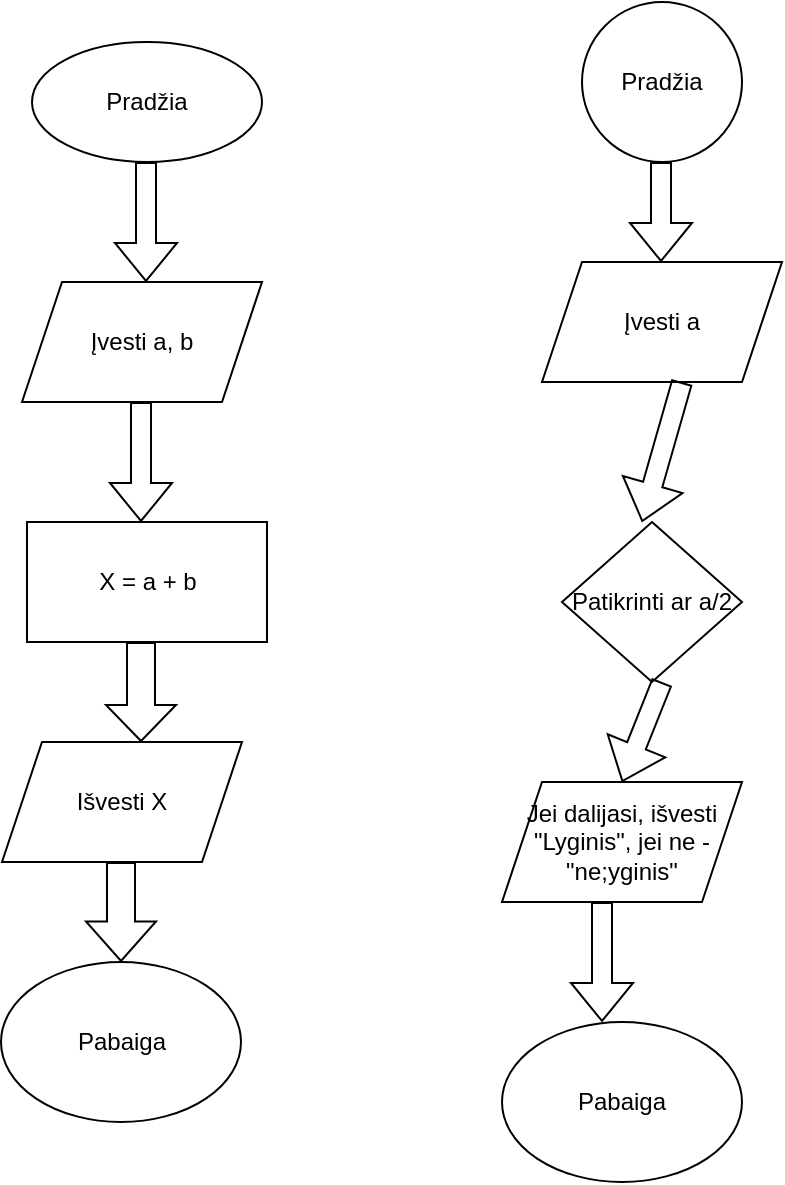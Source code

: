 <mxfile version="24.7.12">
  <diagram name="Page-1" id="z-KV74N64UmRG-ffvRCr">
    <mxGraphModel dx="1050" dy="558" grid="1" gridSize="10" guides="1" tooltips="1" connect="1" arrows="1" fold="1" page="1" pageScale="1" pageWidth="850" pageHeight="1100" math="0" shadow="0">
      <root>
        <mxCell id="0" />
        <mxCell id="1" parent="0" />
        <mxCell id="OUHNbVGp1KGHLPUU9zu2-1" value="Pradžia" style="ellipse;whiteSpace=wrap;html=1;" vertex="1" parent="1">
          <mxGeometry x="305" y="30" width="115" height="60" as="geometry" />
        </mxCell>
        <mxCell id="OUHNbVGp1KGHLPUU9zu2-3" value="" style="shape=flexArrow;endArrow=classic;html=1;rounded=0;" edge="1" parent="1">
          <mxGeometry width="50" height="50" relative="1" as="geometry">
            <mxPoint x="362" y="90" as="sourcePoint" />
            <mxPoint x="362" y="150" as="targetPoint" />
            <Array as="points" />
          </mxGeometry>
        </mxCell>
        <mxCell id="OUHNbVGp1KGHLPUU9zu2-4" value="Įvesti a, b" style="shape=parallelogram;perimeter=parallelogramPerimeter;whiteSpace=wrap;html=1;fixedSize=1;" vertex="1" parent="1">
          <mxGeometry x="300" y="150" width="120" height="60" as="geometry" />
        </mxCell>
        <mxCell id="OUHNbVGp1KGHLPUU9zu2-6" value="" style="shape=flexArrow;endArrow=classic;html=1;rounded=0;" edge="1" parent="1">
          <mxGeometry width="50" height="50" relative="1" as="geometry">
            <mxPoint x="359.5" y="210" as="sourcePoint" />
            <mxPoint x="359.5" y="270" as="targetPoint" />
          </mxGeometry>
        </mxCell>
        <mxCell id="OUHNbVGp1KGHLPUU9zu2-7" value="X = a + b" style="rounded=0;whiteSpace=wrap;html=1;" vertex="1" parent="1">
          <mxGeometry x="302.5" y="270" width="120" height="60" as="geometry" />
        </mxCell>
        <mxCell id="OUHNbVGp1KGHLPUU9zu2-9" value="" style="shape=flexArrow;endArrow=classic;html=1;rounded=0;width=14;endSize=5.67;" edge="1" parent="1">
          <mxGeometry width="50" height="50" relative="1" as="geometry">
            <mxPoint x="359.5" y="330" as="sourcePoint" />
            <mxPoint x="359.5" y="380" as="targetPoint" />
          </mxGeometry>
        </mxCell>
        <mxCell id="OUHNbVGp1KGHLPUU9zu2-10" value="Išvesti X" style="shape=parallelogram;perimeter=parallelogramPerimeter;whiteSpace=wrap;html=1;fixedSize=1;" vertex="1" parent="1">
          <mxGeometry x="290" y="380" width="120" height="60" as="geometry" />
        </mxCell>
        <mxCell id="OUHNbVGp1KGHLPUU9zu2-11" value="Pradžia" style="ellipse;whiteSpace=wrap;html=1;aspect=fixed;" vertex="1" parent="1">
          <mxGeometry x="580" y="10" width="80" height="80" as="geometry" />
        </mxCell>
        <mxCell id="OUHNbVGp1KGHLPUU9zu2-12" value="" style="shape=flexArrow;endArrow=classic;html=1;rounded=0;" edge="1" parent="1">
          <mxGeometry width="50" height="50" relative="1" as="geometry">
            <mxPoint x="619.5" y="90" as="sourcePoint" />
            <mxPoint x="619.5" y="140" as="targetPoint" />
          </mxGeometry>
        </mxCell>
        <mxCell id="OUHNbVGp1KGHLPUU9zu2-13" value="Įvesti a" style="shape=parallelogram;perimeter=parallelogramPerimeter;whiteSpace=wrap;html=1;fixedSize=1;" vertex="1" parent="1">
          <mxGeometry x="560" y="140" width="120" height="60" as="geometry" />
        </mxCell>
        <mxCell id="OUHNbVGp1KGHLPUU9zu2-16" value="" style="shape=flexArrow;endArrow=classic;html=1;rounded=0;" edge="1" parent="1">
          <mxGeometry width="50" height="50" relative="1" as="geometry">
            <mxPoint x="630" y="200" as="sourcePoint" />
            <mxPoint x="610" y="270" as="targetPoint" />
          </mxGeometry>
        </mxCell>
        <mxCell id="OUHNbVGp1KGHLPUU9zu2-20" value="Patikrinti ar a/2" style="rhombus;whiteSpace=wrap;html=1;" vertex="1" parent="1">
          <mxGeometry x="570" y="270" width="90" height="80" as="geometry" />
        </mxCell>
        <mxCell id="OUHNbVGp1KGHLPUU9zu2-22" value="" style="shape=flexArrow;endArrow=classic;html=1;rounded=0;" edge="1" parent="1">
          <mxGeometry width="50" height="50" relative="1" as="geometry">
            <mxPoint x="620" y="350" as="sourcePoint" />
            <mxPoint x="600" y="400" as="targetPoint" />
          </mxGeometry>
        </mxCell>
        <mxCell id="OUHNbVGp1KGHLPUU9zu2-23" value="Jei dalijasi, išvesti &quot;Lyginis&quot;, jei ne - &quot;ne;yginis&quot;" style="shape=parallelogram;perimeter=parallelogramPerimeter;whiteSpace=wrap;html=1;fixedSize=1;" vertex="1" parent="1">
          <mxGeometry x="540" y="400" width="120" height="60" as="geometry" />
        </mxCell>
        <mxCell id="OUHNbVGp1KGHLPUU9zu2-27" value="" style="shape=flexArrow;endArrow=classic;html=1;rounded=0;width=14;endSize=6.27;" edge="1" parent="1" target="OUHNbVGp1KGHLPUU9zu2-28">
          <mxGeometry width="50" height="50" relative="1" as="geometry">
            <mxPoint x="349.5" y="440" as="sourcePoint" />
            <mxPoint x="349.5" y="490" as="targetPoint" />
            <Array as="points" />
          </mxGeometry>
        </mxCell>
        <mxCell id="OUHNbVGp1KGHLPUU9zu2-28" value="Pabaiga" style="ellipse;whiteSpace=wrap;html=1;" vertex="1" parent="1">
          <mxGeometry x="289.5" y="490" width="120" height="80" as="geometry" />
        </mxCell>
        <mxCell id="OUHNbVGp1KGHLPUU9zu2-32" value="" style="shape=flexArrow;endArrow=classic;html=1;rounded=0;" edge="1" parent="1">
          <mxGeometry width="50" height="50" relative="1" as="geometry">
            <mxPoint x="590" y="460" as="sourcePoint" />
            <mxPoint x="590" y="520" as="targetPoint" />
          </mxGeometry>
        </mxCell>
        <mxCell id="OUHNbVGp1KGHLPUU9zu2-33" value="Pabaiga" style="ellipse;whiteSpace=wrap;html=1;" vertex="1" parent="1">
          <mxGeometry x="540" y="520" width="120" height="80" as="geometry" />
        </mxCell>
      </root>
    </mxGraphModel>
  </diagram>
</mxfile>

